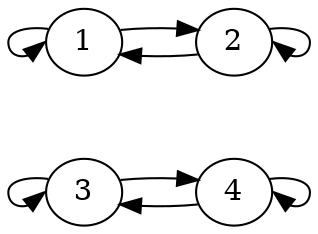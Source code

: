 digraph G {
    layout = neato
    1 [fillcolor="lightgrey" pos = "0,1!" width="0.1" height="0.1"];
    2 [fillcolor="lightgrey" pos = "1,1!" width="0.1" height="0.1"];
    3 [fillcolor="lightgrey" pos = "0,0!" width="0.1" height="0.1"];
    4 [fillcolor="lightgrey" pos = "1,0!" width="0.1" height="0.1"];
    1 -> 2
    2 -> 1
    1 -> 1:w 
    2 -> 2:e
    3 -> 4
    4 -> 3
    3 -> 3:w
    4 -> 4:e
}